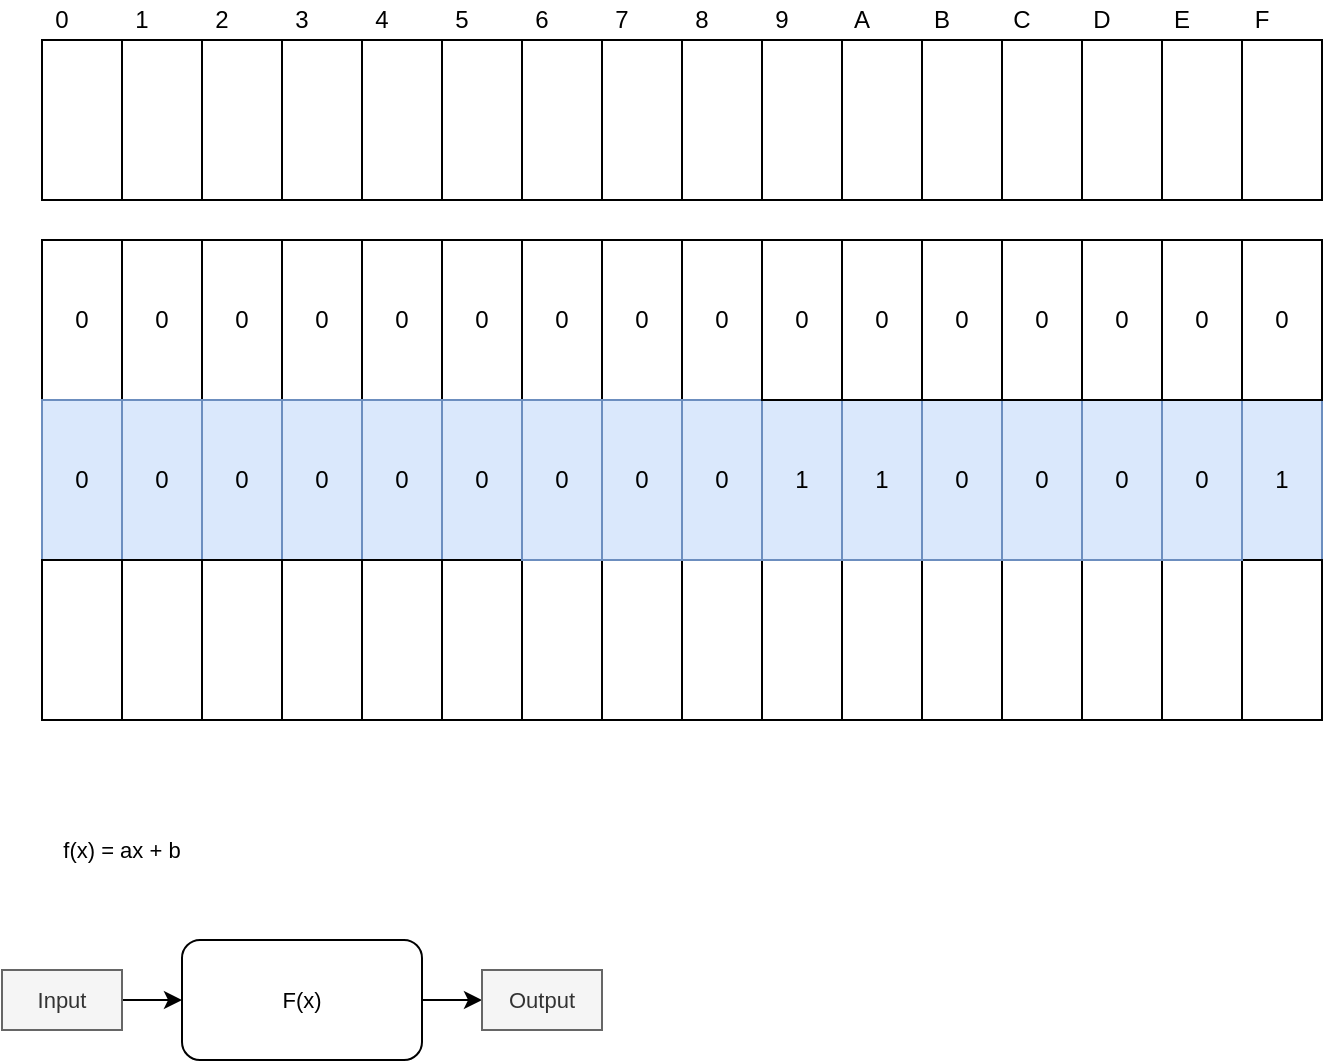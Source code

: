 <mxfile version="20.3.0" type="device"><diagram id="bMBIW_lGXPrj3nMDegeH" name="페이지-1"><mxGraphModel dx="1185" dy="662" grid="1" gridSize="10" guides="1" tooltips="1" connect="1" arrows="1" fold="1" page="1" pageScale="1" pageWidth="827" pageHeight="1169" math="0" shadow="0"><root><mxCell id="0"/><mxCell id="1" parent="0"/><mxCell id="JY2DjAAEAXkBjh5_Gut9-1" value="" style="rounded=0;whiteSpace=wrap;html=1;" vertex="1" parent="1"><mxGeometry x="80" y="40" width="40" height="80" as="geometry"/></mxCell><mxCell id="JY2DjAAEAXkBjh5_Gut9-2" value="" style="rounded=0;whiteSpace=wrap;html=1;" vertex="1" parent="1"><mxGeometry x="120" y="40" width="40" height="80" as="geometry"/></mxCell><mxCell id="JY2DjAAEAXkBjh5_Gut9-3" value="" style="rounded=0;whiteSpace=wrap;html=1;" vertex="1" parent="1"><mxGeometry x="160" y="40" width="40" height="80" as="geometry"/></mxCell><mxCell id="JY2DjAAEAXkBjh5_Gut9-4" value="" style="rounded=0;whiteSpace=wrap;html=1;" vertex="1" parent="1"><mxGeometry x="200" y="40" width="40" height="80" as="geometry"/></mxCell><mxCell id="JY2DjAAEAXkBjh5_Gut9-5" value="" style="rounded=0;whiteSpace=wrap;html=1;" vertex="1" parent="1"><mxGeometry x="240" y="40" width="40" height="80" as="geometry"/></mxCell><mxCell id="JY2DjAAEAXkBjh5_Gut9-6" value="" style="rounded=0;whiteSpace=wrap;html=1;" vertex="1" parent="1"><mxGeometry x="280" y="40" width="40" height="80" as="geometry"/></mxCell><mxCell id="JY2DjAAEAXkBjh5_Gut9-7" value="" style="rounded=0;whiteSpace=wrap;html=1;" vertex="1" parent="1"><mxGeometry x="320" y="40" width="40" height="80" as="geometry"/></mxCell><mxCell id="JY2DjAAEAXkBjh5_Gut9-8" value="" style="rounded=0;whiteSpace=wrap;html=1;" vertex="1" parent="1"><mxGeometry x="360" y="40" width="40" height="80" as="geometry"/></mxCell><mxCell id="JY2DjAAEAXkBjh5_Gut9-9" value="" style="rounded=0;whiteSpace=wrap;html=1;" vertex="1" parent="1"><mxGeometry x="400" y="40" width="40" height="80" as="geometry"/></mxCell><mxCell id="JY2DjAAEAXkBjh5_Gut9-10" value="" style="rounded=0;whiteSpace=wrap;html=1;" vertex="1" parent="1"><mxGeometry x="440" y="40" width="40" height="80" as="geometry"/></mxCell><mxCell id="JY2DjAAEAXkBjh5_Gut9-11" value="" style="rounded=0;whiteSpace=wrap;html=1;" vertex="1" parent="1"><mxGeometry x="480" y="40" width="40" height="80" as="geometry"/></mxCell><mxCell id="JY2DjAAEAXkBjh5_Gut9-12" value="" style="rounded=0;whiteSpace=wrap;html=1;" vertex="1" parent="1"><mxGeometry x="520" y="40" width="40" height="80" as="geometry"/></mxCell><mxCell id="JY2DjAAEAXkBjh5_Gut9-13" value="" style="rounded=0;whiteSpace=wrap;html=1;" vertex="1" parent="1"><mxGeometry x="560" y="40" width="40" height="80" as="geometry"/></mxCell><mxCell id="JY2DjAAEAXkBjh5_Gut9-14" value="" style="rounded=0;whiteSpace=wrap;html=1;" vertex="1" parent="1"><mxGeometry x="600" y="40" width="40" height="80" as="geometry"/></mxCell><mxCell id="JY2DjAAEAXkBjh5_Gut9-15" value="" style="rounded=0;whiteSpace=wrap;html=1;" vertex="1" parent="1"><mxGeometry x="640" y="40" width="40" height="80" as="geometry"/></mxCell><mxCell id="JY2DjAAEAXkBjh5_Gut9-16" value="" style="rounded=0;whiteSpace=wrap;html=1;" vertex="1" parent="1"><mxGeometry x="680" y="40" width="40" height="80" as="geometry"/></mxCell><mxCell id="JY2DjAAEAXkBjh5_Gut9-17" value="0" style="rounded=0;whiteSpace=wrap;html=1;" vertex="1" parent="1"><mxGeometry x="80" y="140" width="40" height="80" as="geometry"/></mxCell><mxCell id="JY2DjAAEAXkBjh5_Gut9-18" value="0" style="rounded=0;whiteSpace=wrap;html=1;" vertex="1" parent="1"><mxGeometry x="120" y="140" width="40" height="80" as="geometry"/></mxCell><mxCell id="JY2DjAAEAXkBjh5_Gut9-19" value="0" style="rounded=0;whiteSpace=wrap;html=1;" vertex="1" parent="1"><mxGeometry x="160" y="140" width="40" height="80" as="geometry"/></mxCell><mxCell id="JY2DjAAEAXkBjh5_Gut9-20" value="0" style="rounded=0;whiteSpace=wrap;html=1;" vertex="1" parent="1"><mxGeometry x="200" y="140" width="40" height="80" as="geometry"/></mxCell><mxCell id="JY2DjAAEAXkBjh5_Gut9-21" value="0" style="rounded=0;whiteSpace=wrap;html=1;" vertex="1" parent="1"><mxGeometry x="240" y="140" width="40" height="80" as="geometry"/></mxCell><mxCell id="JY2DjAAEAXkBjh5_Gut9-22" value="0" style="rounded=0;whiteSpace=wrap;html=1;" vertex="1" parent="1"><mxGeometry x="280" y="140" width="40" height="80" as="geometry"/></mxCell><mxCell id="JY2DjAAEAXkBjh5_Gut9-23" value="0" style="rounded=0;whiteSpace=wrap;html=1;" vertex="1" parent="1"><mxGeometry x="320" y="140" width="40" height="80" as="geometry"/></mxCell><mxCell id="JY2DjAAEAXkBjh5_Gut9-24" value="0" style="rounded=0;whiteSpace=wrap;html=1;" vertex="1" parent="1"><mxGeometry x="360" y="140" width="40" height="80" as="geometry"/></mxCell><mxCell id="JY2DjAAEAXkBjh5_Gut9-25" value="0" style="rounded=0;whiteSpace=wrap;html=1;" vertex="1" parent="1"><mxGeometry x="400" y="140" width="40" height="80" as="geometry"/></mxCell><mxCell id="JY2DjAAEAXkBjh5_Gut9-33" value="0" style="rounded=0;whiteSpace=wrap;html=1;fillColor=#dae8fc;strokeColor=#6c8ebf;" vertex="1" parent="1"><mxGeometry x="80" y="220" width="40" height="80" as="geometry"/></mxCell><mxCell id="JY2DjAAEAXkBjh5_Gut9-34" value="0" style="rounded=0;whiteSpace=wrap;html=1;fillColor=#dae8fc;strokeColor=#6c8ebf;" vertex="1" parent="1"><mxGeometry x="120" y="220" width="40" height="80" as="geometry"/></mxCell><mxCell id="JY2DjAAEAXkBjh5_Gut9-35" value="0" style="rounded=0;whiteSpace=wrap;html=1;fillColor=#dae8fc;strokeColor=#6c8ebf;" vertex="1" parent="1"><mxGeometry x="160" y="220" width="40" height="80" as="geometry"/></mxCell><mxCell id="JY2DjAAEAXkBjh5_Gut9-36" value="0" style="rounded=0;whiteSpace=wrap;html=1;fillColor=#dae8fc;strokeColor=#6c8ebf;" vertex="1" parent="1"><mxGeometry x="200" y="220" width="40" height="80" as="geometry"/></mxCell><mxCell id="JY2DjAAEAXkBjh5_Gut9-37" value="0" style="rounded=0;whiteSpace=wrap;html=1;fillColor=#dae8fc;strokeColor=#6c8ebf;" vertex="1" parent="1"><mxGeometry x="240" y="220" width="40" height="80" as="geometry"/></mxCell><mxCell id="JY2DjAAEAXkBjh5_Gut9-38" value="0" style="rounded=0;whiteSpace=wrap;html=1;fillColor=#dae8fc;strokeColor=#6c8ebf;" vertex="1" parent="1"><mxGeometry x="280" y="220" width="40" height="80" as="geometry"/></mxCell><mxCell id="JY2DjAAEAXkBjh5_Gut9-48" value="1" style="rounded=0;whiteSpace=wrap;html=1;fillColor=#dae8fc;strokeColor=#6c8ebf;" vertex="1" parent="1"><mxGeometry x="680" y="220" width="40" height="80" as="geometry"/></mxCell><mxCell id="JY2DjAAEAXkBjh5_Gut9-49" value="" style="rounded=0;whiteSpace=wrap;html=1;" vertex="1" parent="1"><mxGeometry x="80" y="300" width="40" height="80" as="geometry"/></mxCell><mxCell id="JY2DjAAEAXkBjh5_Gut9-50" value="" style="rounded=0;whiteSpace=wrap;html=1;" vertex="1" parent="1"><mxGeometry x="120" y="300" width="40" height="80" as="geometry"/></mxCell><mxCell id="JY2DjAAEAXkBjh5_Gut9-51" value="" style="rounded=0;whiteSpace=wrap;html=1;" vertex="1" parent="1"><mxGeometry x="160" y="300" width="40" height="80" as="geometry"/></mxCell><mxCell id="JY2DjAAEAXkBjh5_Gut9-52" value="" style="rounded=0;whiteSpace=wrap;html=1;" vertex="1" parent="1"><mxGeometry x="200" y="300" width="40" height="80" as="geometry"/></mxCell><mxCell id="JY2DjAAEAXkBjh5_Gut9-53" value="" style="rounded=0;whiteSpace=wrap;html=1;" vertex="1" parent="1"><mxGeometry x="240" y="300" width="40" height="80" as="geometry"/></mxCell><mxCell id="JY2DjAAEAXkBjh5_Gut9-54" value="" style="rounded=0;whiteSpace=wrap;html=1;" vertex="1" parent="1"><mxGeometry x="280" y="300" width="40" height="80" as="geometry"/></mxCell><mxCell id="JY2DjAAEAXkBjh5_Gut9-55" value="" style="rounded=0;whiteSpace=wrap;html=1;" vertex="1" parent="1"><mxGeometry x="320" y="300" width="40" height="80" as="geometry"/></mxCell><mxCell id="JY2DjAAEAXkBjh5_Gut9-56" value="" style="rounded=0;whiteSpace=wrap;html=1;" vertex="1" parent="1"><mxGeometry x="360" y="300" width="40" height="80" as="geometry"/></mxCell><mxCell id="JY2DjAAEAXkBjh5_Gut9-57" value="" style="rounded=0;whiteSpace=wrap;html=1;" vertex="1" parent="1"><mxGeometry x="400" y="300" width="40" height="80" as="geometry"/></mxCell><mxCell id="JY2DjAAEAXkBjh5_Gut9-58" value="" style="rounded=0;whiteSpace=wrap;html=1;" vertex="1" parent="1"><mxGeometry x="440" y="300" width="40" height="80" as="geometry"/></mxCell><mxCell id="JY2DjAAEAXkBjh5_Gut9-59" value="" style="rounded=0;whiteSpace=wrap;html=1;" vertex="1" parent="1"><mxGeometry x="480" y="300" width="40" height="80" as="geometry"/></mxCell><mxCell id="JY2DjAAEAXkBjh5_Gut9-60" value="" style="rounded=0;whiteSpace=wrap;html=1;" vertex="1" parent="1"><mxGeometry x="520" y="300" width="40" height="80" as="geometry"/></mxCell><mxCell id="JY2DjAAEAXkBjh5_Gut9-61" value="" style="rounded=0;whiteSpace=wrap;html=1;" vertex="1" parent="1"><mxGeometry x="560" y="300" width="40" height="80" as="geometry"/></mxCell><mxCell id="JY2DjAAEAXkBjh5_Gut9-62" value="" style="rounded=0;whiteSpace=wrap;html=1;" vertex="1" parent="1"><mxGeometry x="600" y="300" width="40" height="80" as="geometry"/></mxCell><mxCell id="JY2DjAAEAXkBjh5_Gut9-63" value="" style="rounded=0;whiteSpace=wrap;html=1;" vertex="1" parent="1"><mxGeometry x="640" y="300" width="40" height="80" as="geometry"/></mxCell><mxCell id="JY2DjAAEAXkBjh5_Gut9-64" value="" style="rounded=0;whiteSpace=wrap;html=1;" vertex="1" parent="1"><mxGeometry x="680" y="300" width="40" height="80" as="geometry"/></mxCell><mxCell id="JY2DjAAEAXkBjh5_Gut9-65" value="0" style="text;html=1;strokeColor=none;fillColor=none;align=center;verticalAlign=middle;whiteSpace=wrap;rounded=0;" vertex="1" parent="1"><mxGeometry x="80" y="20" width="20" height="20" as="geometry"/></mxCell><mxCell id="JY2DjAAEAXkBjh5_Gut9-66" value="1" style="text;html=1;strokeColor=none;fillColor=none;align=center;verticalAlign=middle;whiteSpace=wrap;rounded=0;" vertex="1" parent="1"><mxGeometry x="120" y="20" width="20" height="20" as="geometry"/></mxCell><mxCell id="JY2DjAAEAXkBjh5_Gut9-68" value="2" style="text;html=1;strokeColor=none;fillColor=none;align=center;verticalAlign=middle;whiteSpace=wrap;rounded=0;" vertex="1" parent="1"><mxGeometry x="160" y="20" width="20" height="20" as="geometry"/></mxCell><mxCell id="JY2DjAAEAXkBjh5_Gut9-69" value="3" style="text;html=1;strokeColor=none;fillColor=none;align=center;verticalAlign=middle;whiteSpace=wrap;rounded=0;" vertex="1" parent="1"><mxGeometry x="200" y="20" width="20" height="20" as="geometry"/></mxCell><mxCell id="JY2DjAAEAXkBjh5_Gut9-70" value="4" style="text;html=1;strokeColor=none;fillColor=none;align=center;verticalAlign=middle;whiteSpace=wrap;rounded=0;" vertex="1" parent="1"><mxGeometry x="240" y="20" width="20" height="20" as="geometry"/></mxCell><mxCell id="JY2DjAAEAXkBjh5_Gut9-71" value="5" style="text;html=1;strokeColor=none;fillColor=none;align=center;verticalAlign=middle;whiteSpace=wrap;rounded=0;" vertex="1" parent="1"><mxGeometry x="280" y="20" width="20" height="20" as="geometry"/></mxCell><mxCell id="JY2DjAAEAXkBjh5_Gut9-72" value="6" style="text;html=1;strokeColor=none;fillColor=none;align=center;verticalAlign=middle;whiteSpace=wrap;rounded=0;" vertex="1" parent="1"><mxGeometry x="320" y="20" width="20" height="20" as="geometry"/></mxCell><mxCell id="JY2DjAAEAXkBjh5_Gut9-73" value="7" style="text;html=1;strokeColor=none;fillColor=none;align=center;verticalAlign=middle;whiteSpace=wrap;rounded=0;" vertex="1" parent="1"><mxGeometry x="360" y="20" width="20" height="20" as="geometry"/></mxCell><mxCell id="JY2DjAAEAXkBjh5_Gut9-74" value="8" style="text;html=1;strokeColor=none;fillColor=none;align=center;verticalAlign=middle;whiteSpace=wrap;rounded=0;" vertex="1" parent="1"><mxGeometry x="400" y="20" width="20" height="20" as="geometry"/></mxCell><mxCell id="JY2DjAAEAXkBjh5_Gut9-75" value="9" style="text;html=1;strokeColor=none;fillColor=none;align=center;verticalAlign=middle;whiteSpace=wrap;rounded=0;" vertex="1" parent="1"><mxGeometry x="440" y="20" width="20" height="20" as="geometry"/></mxCell><mxCell id="JY2DjAAEAXkBjh5_Gut9-76" value="A" style="text;html=1;strokeColor=none;fillColor=none;align=center;verticalAlign=middle;whiteSpace=wrap;rounded=0;" vertex="1" parent="1"><mxGeometry x="480" y="20" width="20" height="20" as="geometry"/></mxCell><mxCell id="JY2DjAAEAXkBjh5_Gut9-77" value="B" style="text;html=1;strokeColor=none;fillColor=none;align=center;verticalAlign=middle;whiteSpace=wrap;rounded=0;" vertex="1" parent="1"><mxGeometry x="520" y="20" width="20" height="20" as="geometry"/></mxCell><mxCell id="JY2DjAAEAXkBjh5_Gut9-78" value="C" style="text;html=1;strokeColor=none;fillColor=none;align=center;verticalAlign=middle;whiteSpace=wrap;rounded=0;" vertex="1" parent="1"><mxGeometry x="560" y="20" width="20" height="20" as="geometry"/></mxCell><mxCell id="JY2DjAAEAXkBjh5_Gut9-79" value="D" style="text;html=1;strokeColor=none;fillColor=none;align=center;verticalAlign=middle;whiteSpace=wrap;rounded=0;" vertex="1" parent="1"><mxGeometry x="600" y="20" width="20" height="20" as="geometry"/></mxCell><mxCell id="JY2DjAAEAXkBjh5_Gut9-80" value="E" style="text;html=1;strokeColor=none;fillColor=none;align=center;verticalAlign=middle;whiteSpace=wrap;rounded=0;" vertex="1" parent="1"><mxGeometry x="640" y="20" width="20" height="20" as="geometry"/></mxCell><mxCell id="JY2DjAAEAXkBjh5_Gut9-81" value="F" style="text;html=1;strokeColor=none;fillColor=none;align=center;verticalAlign=middle;whiteSpace=wrap;rounded=0;" vertex="1" parent="1"><mxGeometry x="680" y="20" width="20" height="20" as="geometry"/></mxCell><mxCell id="JY2DjAAEAXkBjh5_Gut9-82" value="f(x) = ax + b" style="text;html=1;strokeColor=none;fillColor=none;align=center;verticalAlign=middle;whiteSpace=wrap;rounded=0;fontSize=11;" vertex="1" parent="1"><mxGeometry x="80" y="430" width="80" height="30" as="geometry"/></mxCell><mxCell id="JY2DjAAEAXkBjh5_Gut9-85" value="" style="edgeStyle=orthogonalEdgeStyle;rounded=0;orthogonalLoop=1;jettySize=auto;html=1;fontSize=11;" edge="1" parent="1" source="JY2DjAAEAXkBjh5_Gut9-83" target="JY2DjAAEAXkBjh5_Gut9-84"><mxGeometry relative="1" as="geometry"/></mxCell><mxCell id="JY2DjAAEAXkBjh5_Gut9-83" value="Input" style="text;html=1;align=center;verticalAlign=middle;whiteSpace=wrap;rounded=0;fontSize=11;fillColor=#f5f5f5;fontColor=#333333;strokeColor=#666666;" vertex="1" parent="1"><mxGeometry x="60" y="505" width="60" height="30" as="geometry"/></mxCell><mxCell id="JY2DjAAEAXkBjh5_Gut9-87" value="" style="edgeStyle=orthogonalEdgeStyle;rounded=0;orthogonalLoop=1;jettySize=auto;html=1;fontSize=11;" edge="1" parent="1" source="JY2DjAAEAXkBjh5_Gut9-84" target="JY2DjAAEAXkBjh5_Gut9-86"><mxGeometry relative="1" as="geometry"/></mxCell><mxCell id="JY2DjAAEAXkBjh5_Gut9-84" value="F(x)" style="rounded=1;whiteSpace=wrap;html=1;fontSize=11;" vertex="1" parent="1"><mxGeometry x="150" y="490" width="120" height="60" as="geometry"/></mxCell><mxCell id="JY2DjAAEAXkBjh5_Gut9-86" value="Output" style="text;html=1;align=center;verticalAlign=middle;whiteSpace=wrap;rounded=0;fontSize=11;fillColor=#f5f5f5;fontColor=#333333;strokeColor=#666666;" vertex="1" parent="1"><mxGeometry x="300" y="505" width="60" height="30" as="geometry"/></mxCell><mxCell id="JY2DjAAEAXkBjh5_Gut9-88" value="0" style="rounded=0;whiteSpace=wrap;html=1;fillColor=#dae8fc;strokeColor=#6c8ebf;" vertex="1" parent="1"><mxGeometry x="640" y="220" width="40" height="80" as="geometry"/></mxCell><mxCell id="JY2DjAAEAXkBjh5_Gut9-89" value="0" style="rounded=0;whiteSpace=wrap;html=1;fillColor=#dae8fc;strokeColor=#6c8ebf;" vertex="1" parent="1"><mxGeometry x="600" y="220" width="40" height="80" as="geometry"/></mxCell><mxCell id="JY2DjAAEAXkBjh5_Gut9-90" value="0" style="rounded=0;whiteSpace=wrap;html=1;fillColor=#dae8fc;strokeColor=#6c8ebf;" vertex="1" parent="1"><mxGeometry x="320" y="220" width="40" height="80" as="geometry"/></mxCell><mxCell id="JY2DjAAEAXkBjh5_Gut9-91" value="0" style="rounded=0;whiteSpace=wrap;html=1;fillColor=#dae8fc;strokeColor=#6c8ebf;" vertex="1" parent="1"><mxGeometry x="360" y="220" width="40" height="80" as="geometry"/></mxCell><mxCell id="JY2DjAAEAXkBjh5_Gut9-92" value="0" style="rounded=0;whiteSpace=wrap;html=1;fillColor=#dae8fc;strokeColor=#6c8ebf;" vertex="1" parent="1"><mxGeometry x="400" y="220" width="40" height="80" as="geometry"/></mxCell><mxCell id="JY2DjAAEAXkBjh5_Gut9-93" value="1" style="rounded=0;whiteSpace=wrap;html=1;fillColor=#dae8fc;strokeColor=#6c8ebf;" vertex="1" parent="1"><mxGeometry x="440" y="220" width="40" height="80" as="geometry"/></mxCell><mxCell id="JY2DjAAEAXkBjh5_Gut9-94" value="1" style="rounded=0;whiteSpace=wrap;html=1;fillColor=#dae8fc;strokeColor=#6c8ebf;" vertex="1" parent="1"><mxGeometry x="480" y="220" width="40" height="80" as="geometry"/></mxCell><mxCell id="JY2DjAAEAXkBjh5_Gut9-95" value="0" style="rounded=0;whiteSpace=wrap;html=1;fillColor=#dae8fc;strokeColor=#6c8ebf;" vertex="1" parent="1"><mxGeometry x="520" y="220" width="40" height="80" as="geometry"/></mxCell><mxCell id="JY2DjAAEAXkBjh5_Gut9-96" value="0" style="rounded=0;whiteSpace=wrap;html=1;fillColor=#dae8fc;strokeColor=#6c8ebf;" vertex="1" parent="1"><mxGeometry x="560" y="220" width="40" height="80" as="geometry"/></mxCell><mxCell id="JY2DjAAEAXkBjh5_Gut9-97" value="0" style="rounded=0;whiteSpace=wrap;html=1;" vertex="1" parent="1"><mxGeometry x="440" y="140" width="40" height="80" as="geometry"/></mxCell><mxCell id="JY2DjAAEAXkBjh5_Gut9-98" value="0" style="rounded=0;whiteSpace=wrap;html=1;" vertex="1" parent="1"><mxGeometry x="480" y="140" width="40" height="80" as="geometry"/></mxCell><mxCell id="JY2DjAAEAXkBjh5_Gut9-99" value="0" style="rounded=0;whiteSpace=wrap;html=1;" vertex="1" parent="1"><mxGeometry x="520" y="140" width="40" height="80" as="geometry"/></mxCell><mxCell id="JY2DjAAEAXkBjh5_Gut9-100" value="0" style="rounded=0;whiteSpace=wrap;html=1;" vertex="1" parent="1"><mxGeometry x="560" y="140" width="40" height="80" as="geometry"/></mxCell><mxCell id="JY2DjAAEAXkBjh5_Gut9-101" value="0" style="rounded=0;whiteSpace=wrap;html=1;" vertex="1" parent="1"><mxGeometry x="600" y="140" width="40" height="80" as="geometry"/></mxCell><mxCell id="JY2DjAAEAXkBjh5_Gut9-102" value="0" style="rounded=0;whiteSpace=wrap;html=1;" vertex="1" parent="1"><mxGeometry x="640" y="140" width="40" height="80" as="geometry"/></mxCell><mxCell id="JY2DjAAEAXkBjh5_Gut9-103" value="0" style="rounded=0;whiteSpace=wrap;html=1;" vertex="1" parent="1"><mxGeometry x="680" y="140" width="40" height="80" as="geometry"/></mxCell></root></mxGraphModel></diagram></mxfile>